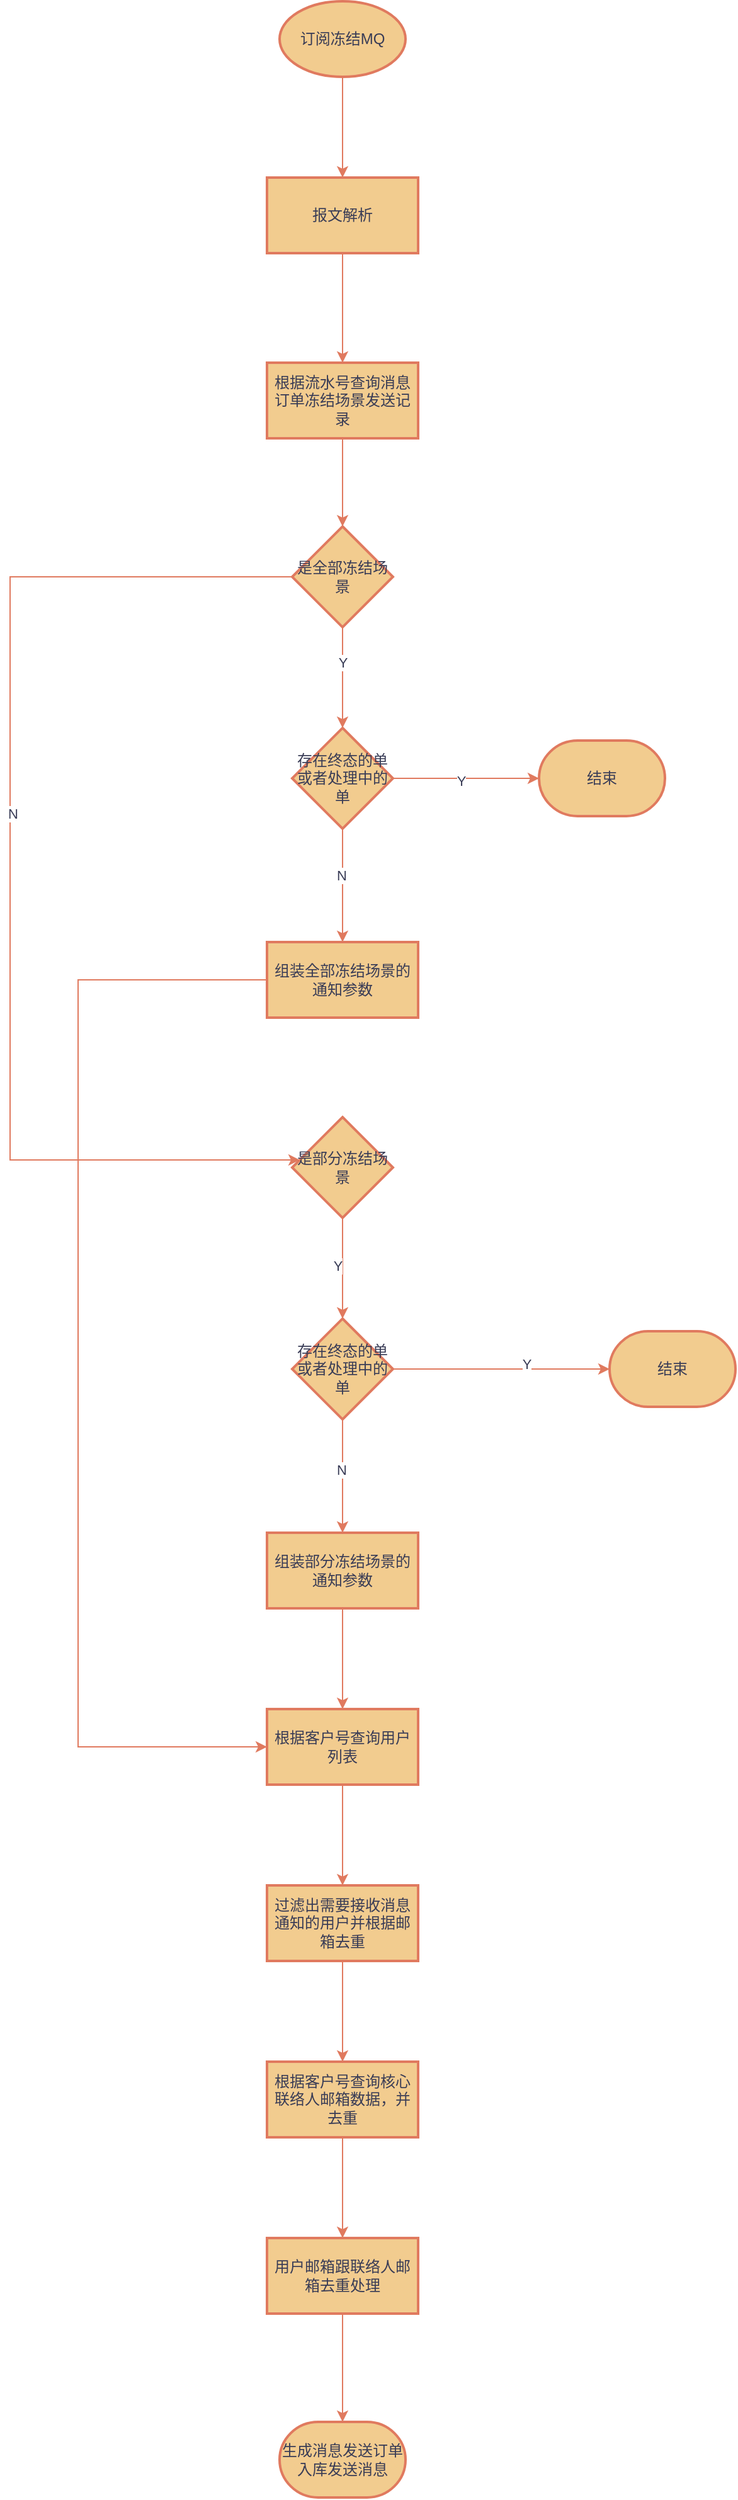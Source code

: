 <mxfile version="24.7.17">
  <diagram name="第 1 页" id="y23zJC-ibaUSwDfEZjqt">
    <mxGraphModel dx="1834" dy="738" grid="0" gridSize="10" guides="1" tooltips="1" connect="1" arrows="1" fold="1" page="0" pageScale="1" pageWidth="827" pageHeight="1169" math="0" shadow="0">
      <root>
        <mxCell id="0" />
        <mxCell id="1" parent="0" />
        <mxCell id="GsDfIZI1BmOcHpEg2Qrt-5" value="" style="edgeStyle=orthogonalEdgeStyle;rounded=0;orthogonalLoop=1;jettySize=auto;html=1;strokeColor=#E07A5F;fontColor=#393C56;fillColor=#F2CC8F;" edge="1" parent="1" source="GsDfIZI1BmOcHpEg2Qrt-1" target="GsDfIZI1BmOcHpEg2Qrt-4">
          <mxGeometry relative="1" as="geometry" />
        </mxCell>
        <mxCell id="GsDfIZI1BmOcHpEg2Qrt-1" value="订阅冻结MQ" style="strokeWidth=2;html=1;shape=mxgraph.flowchart.start_1;whiteSpace=wrap;strokeColor=#E07A5F;fontColor=#393C56;fillColor=#F2CC8F;" vertex="1" parent="1">
          <mxGeometry x="126" y="54" width="100" height="60" as="geometry" />
        </mxCell>
        <mxCell id="GsDfIZI1BmOcHpEg2Qrt-8" value="" style="edgeStyle=orthogonalEdgeStyle;rounded=0;orthogonalLoop=1;jettySize=auto;html=1;strokeColor=#E07A5F;fontColor=#393C56;fillColor=#F2CC8F;" edge="1" parent="1" source="GsDfIZI1BmOcHpEg2Qrt-2" target="GsDfIZI1BmOcHpEg2Qrt-7">
          <mxGeometry relative="1" as="geometry" />
        </mxCell>
        <mxCell id="GsDfIZI1BmOcHpEg2Qrt-2" value="根据流水号查询消息订单冻结场景发送记录" style="whiteSpace=wrap;html=1;fillColor=#F2CC8F;strokeColor=#E07A5F;fontColor=#393C56;strokeWidth=2;" vertex="1" parent="1">
          <mxGeometry x="116" y="341" width="120" height="60" as="geometry" />
        </mxCell>
        <mxCell id="GsDfIZI1BmOcHpEg2Qrt-6" style="edgeStyle=orthogonalEdgeStyle;rounded=0;orthogonalLoop=1;jettySize=auto;html=1;exitX=0.5;exitY=1;exitDx=0;exitDy=0;strokeColor=#E07A5F;fontColor=#393C56;fillColor=#F2CC8F;" edge="1" parent="1" source="GsDfIZI1BmOcHpEg2Qrt-4" target="GsDfIZI1BmOcHpEg2Qrt-2">
          <mxGeometry relative="1" as="geometry" />
        </mxCell>
        <mxCell id="GsDfIZI1BmOcHpEg2Qrt-4" value="报文解析" style="whiteSpace=wrap;html=1;fillColor=#F2CC8F;strokeColor=#E07A5F;fontColor=#393C56;strokeWidth=2;" vertex="1" parent="1">
          <mxGeometry x="116" y="194" width="120" height="60" as="geometry" />
        </mxCell>
        <mxCell id="GsDfIZI1BmOcHpEg2Qrt-13" value="" style="edgeStyle=orthogonalEdgeStyle;rounded=0;orthogonalLoop=1;jettySize=auto;html=1;strokeColor=#E07A5F;fontColor=#393C56;fillColor=#F2CC8F;" edge="1" parent="1" source="GsDfIZI1BmOcHpEg2Qrt-7" target="GsDfIZI1BmOcHpEg2Qrt-12">
          <mxGeometry relative="1" as="geometry" />
        </mxCell>
        <mxCell id="GsDfIZI1BmOcHpEg2Qrt-18" value="Y" style="edgeLabel;html=1;align=center;verticalAlign=middle;resizable=0;points=[];strokeColor=#E07A5F;fontColor=#393C56;fillColor=#F2CC8F;" vertex="1" connectable="0" parent="GsDfIZI1BmOcHpEg2Qrt-13">
          <mxGeometry x="-0.3" relative="1" as="geometry">
            <mxPoint as="offset" />
          </mxGeometry>
        </mxCell>
        <mxCell id="GsDfIZI1BmOcHpEg2Qrt-22" value="" style="edgeStyle=orthogonalEdgeStyle;rounded=0;orthogonalLoop=1;jettySize=auto;html=1;strokeColor=#E07A5F;fontColor=#393C56;fillColor=#F2CC8F;" edge="1" parent="1" source="GsDfIZI1BmOcHpEg2Qrt-7" target="GsDfIZI1BmOcHpEg2Qrt-21">
          <mxGeometry relative="1" as="geometry">
            <Array as="points">
              <mxPoint x="-88" y="511" />
              <mxPoint x="-88" y="974" />
            </Array>
          </mxGeometry>
        </mxCell>
        <mxCell id="GsDfIZI1BmOcHpEg2Qrt-23" value="N" style="edgeLabel;html=1;align=center;verticalAlign=middle;resizable=0;points=[];strokeColor=#E07A5F;fontColor=#393C56;fillColor=#F2CC8F;" vertex="1" connectable="0" parent="GsDfIZI1BmOcHpEg2Qrt-22">
          <mxGeometry x="-0.101" y="2" relative="1" as="geometry">
            <mxPoint as="offset" />
          </mxGeometry>
        </mxCell>
        <mxCell id="GsDfIZI1BmOcHpEg2Qrt-7" value="是全部冻结场景" style="rhombus;whiteSpace=wrap;html=1;fillColor=#F2CC8F;strokeColor=#E07A5F;fontColor=#393C56;strokeWidth=2;" vertex="1" parent="1">
          <mxGeometry x="136" y="471" width="80" height="80" as="geometry" />
        </mxCell>
        <mxCell id="GsDfIZI1BmOcHpEg2Qrt-20" value="" style="edgeStyle=orthogonalEdgeStyle;rounded=0;orthogonalLoop=1;jettySize=auto;html=1;strokeColor=#E07A5F;fontColor=#393C56;fillColor=#F2CC8F;" edge="1" parent="1" source="GsDfIZI1BmOcHpEg2Qrt-12" target="GsDfIZI1BmOcHpEg2Qrt-19">
          <mxGeometry relative="1" as="geometry" />
        </mxCell>
        <mxCell id="GsDfIZI1BmOcHpEg2Qrt-31" value="N" style="edgeLabel;html=1;align=center;verticalAlign=middle;resizable=0;points=[];strokeColor=#E07A5F;fontColor=#393C56;fillColor=#F2CC8F;" vertex="1" connectable="0" parent="GsDfIZI1BmOcHpEg2Qrt-20">
          <mxGeometry x="-0.178" y="-1" relative="1" as="geometry">
            <mxPoint as="offset" />
          </mxGeometry>
        </mxCell>
        <mxCell id="GsDfIZI1BmOcHpEg2Qrt-12" value="存在终态的单或者处理中的单" style="rhombus;whiteSpace=wrap;html=1;fillColor=#F2CC8F;strokeColor=#E07A5F;fontColor=#393C56;strokeWidth=2;" vertex="1" parent="1">
          <mxGeometry x="136" y="631" width="80" height="80" as="geometry" />
        </mxCell>
        <mxCell id="GsDfIZI1BmOcHpEg2Qrt-16" value="结束" style="strokeWidth=2;html=1;shape=mxgraph.flowchart.terminator;whiteSpace=wrap;strokeColor=#E07A5F;fontColor=#393C56;fillColor=#F2CC8F;" vertex="1" parent="1">
          <mxGeometry x="332" y="641" width="100" height="60" as="geometry" />
        </mxCell>
        <mxCell id="GsDfIZI1BmOcHpEg2Qrt-17" style="edgeStyle=orthogonalEdgeStyle;rounded=0;orthogonalLoop=1;jettySize=auto;html=1;exitX=1;exitY=0.5;exitDx=0;exitDy=0;entryX=0;entryY=0.5;entryDx=0;entryDy=0;entryPerimeter=0;strokeColor=#E07A5F;fontColor=#393C56;fillColor=#F2CC8F;" edge="1" parent="1" source="GsDfIZI1BmOcHpEg2Qrt-12" target="GsDfIZI1BmOcHpEg2Qrt-16">
          <mxGeometry relative="1" as="geometry" />
        </mxCell>
        <mxCell id="GsDfIZI1BmOcHpEg2Qrt-30" value="Y" style="edgeLabel;html=1;align=center;verticalAlign=middle;resizable=0;points=[];strokeColor=#E07A5F;fontColor=#393C56;fillColor=#F2CC8F;" vertex="1" connectable="0" parent="GsDfIZI1BmOcHpEg2Qrt-17">
          <mxGeometry x="-0.069" y="-2" relative="1" as="geometry">
            <mxPoint as="offset" />
          </mxGeometry>
        </mxCell>
        <mxCell id="GsDfIZI1BmOcHpEg2Qrt-36" style="edgeStyle=orthogonalEdgeStyle;rounded=0;orthogonalLoop=1;jettySize=auto;html=1;exitX=0;exitY=0.5;exitDx=0;exitDy=0;entryX=0;entryY=0.5;entryDx=0;entryDy=0;strokeColor=#E07A5F;fontColor=#393C56;fillColor=#F2CC8F;" edge="1" parent="1" source="GsDfIZI1BmOcHpEg2Qrt-19" target="GsDfIZI1BmOcHpEg2Qrt-34">
          <mxGeometry relative="1" as="geometry">
            <Array as="points">
              <mxPoint x="-34" y="831" />
              <mxPoint x="-34" y="1440" />
            </Array>
          </mxGeometry>
        </mxCell>
        <mxCell id="GsDfIZI1BmOcHpEg2Qrt-19" value="组装全部冻结场景的通知参数" style="whiteSpace=wrap;html=1;fillColor=#F2CC8F;strokeColor=#E07A5F;fontColor=#393C56;strokeWidth=2;" vertex="1" parent="1">
          <mxGeometry x="116" y="801" width="120" height="60" as="geometry" />
        </mxCell>
        <mxCell id="GsDfIZI1BmOcHpEg2Qrt-25" value="" style="edgeStyle=orthogonalEdgeStyle;rounded=0;orthogonalLoop=1;jettySize=auto;html=1;strokeColor=#E07A5F;fontColor=#393C56;fillColor=#F2CC8F;" edge="1" parent="1" source="GsDfIZI1BmOcHpEg2Qrt-21" target="GsDfIZI1BmOcHpEg2Qrt-24">
          <mxGeometry relative="1" as="geometry" />
        </mxCell>
        <mxCell id="GsDfIZI1BmOcHpEg2Qrt-28" value="Y" style="edgeLabel;html=1;align=center;verticalAlign=middle;resizable=0;points=[];strokeColor=#E07A5F;fontColor=#393C56;fillColor=#F2CC8F;" vertex="1" connectable="0" parent="GsDfIZI1BmOcHpEg2Qrt-25">
          <mxGeometry x="-0.05" y="-4" relative="1" as="geometry">
            <mxPoint as="offset" />
          </mxGeometry>
        </mxCell>
        <mxCell id="GsDfIZI1BmOcHpEg2Qrt-21" value="是部分冻结场景" style="rhombus;whiteSpace=wrap;html=1;fillColor=#F2CC8F;strokeColor=#E07A5F;fontColor=#393C56;strokeWidth=2;" vertex="1" parent="1">
          <mxGeometry x="136" y="940" width="80" height="80" as="geometry" />
        </mxCell>
        <mxCell id="GsDfIZI1BmOcHpEg2Qrt-27" style="edgeStyle=orthogonalEdgeStyle;rounded=0;orthogonalLoop=1;jettySize=auto;html=1;exitX=1;exitY=0.5;exitDx=0;exitDy=0;strokeColor=#E07A5F;fontColor=#393C56;fillColor=#F2CC8F;" edge="1" parent="1" source="GsDfIZI1BmOcHpEg2Qrt-24" target="GsDfIZI1BmOcHpEg2Qrt-26">
          <mxGeometry relative="1" as="geometry" />
        </mxCell>
        <mxCell id="GsDfIZI1BmOcHpEg2Qrt-29" value="Y" style="edgeLabel;html=1;align=center;verticalAlign=middle;resizable=0;points=[];strokeColor=#E07A5F;fontColor=#393C56;fillColor=#F2CC8F;" vertex="1" connectable="0" parent="GsDfIZI1BmOcHpEg2Qrt-27">
          <mxGeometry x="0.233" y="4" relative="1" as="geometry">
            <mxPoint as="offset" />
          </mxGeometry>
        </mxCell>
        <mxCell id="GsDfIZI1BmOcHpEg2Qrt-33" value="" style="edgeStyle=orthogonalEdgeStyle;rounded=0;orthogonalLoop=1;jettySize=auto;html=1;strokeColor=#E07A5F;fontColor=#393C56;fillColor=#F2CC8F;" edge="1" parent="1" source="GsDfIZI1BmOcHpEg2Qrt-24" target="GsDfIZI1BmOcHpEg2Qrt-32">
          <mxGeometry relative="1" as="geometry" />
        </mxCell>
        <mxCell id="GsDfIZI1BmOcHpEg2Qrt-37" value="N" style="edgeLabel;html=1;align=center;verticalAlign=middle;resizable=0;points=[];strokeColor=#E07A5F;fontColor=#393C56;fillColor=#F2CC8F;" vertex="1" connectable="0" parent="GsDfIZI1BmOcHpEg2Qrt-33">
          <mxGeometry x="-0.111" y="-1" relative="1" as="geometry">
            <mxPoint as="offset" />
          </mxGeometry>
        </mxCell>
        <mxCell id="GsDfIZI1BmOcHpEg2Qrt-24" value="存在终态的单或者处理中的单" style="rhombus;whiteSpace=wrap;html=1;fillColor=#F2CC8F;strokeColor=#E07A5F;fontColor=#393C56;strokeWidth=2;" vertex="1" parent="1">
          <mxGeometry x="136" y="1100" width="80" height="80" as="geometry" />
        </mxCell>
        <mxCell id="GsDfIZI1BmOcHpEg2Qrt-26" value="结束" style="strokeWidth=2;html=1;shape=mxgraph.flowchart.terminator;whiteSpace=wrap;strokeColor=#E07A5F;fontColor=#393C56;fillColor=#F2CC8F;" vertex="1" parent="1">
          <mxGeometry x="388" y="1110" width="100" height="60" as="geometry" />
        </mxCell>
        <mxCell id="GsDfIZI1BmOcHpEg2Qrt-35" value="" style="edgeStyle=orthogonalEdgeStyle;rounded=0;orthogonalLoop=1;jettySize=auto;html=1;strokeColor=#E07A5F;fontColor=#393C56;fillColor=#F2CC8F;" edge="1" parent="1" source="GsDfIZI1BmOcHpEg2Qrt-32" target="GsDfIZI1BmOcHpEg2Qrt-34">
          <mxGeometry relative="1" as="geometry" />
        </mxCell>
        <mxCell id="GsDfIZI1BmOcHpEg2Qrt-32" value="组装部分冻结场景的通知参数" style="whiteSpace=wrap;html=1;fillColor=#F2CC8F;strokeColor=#E07A5F;fontColor=#393C56;strokeWidth=2;" vertex="1" parent="1">
          <mxGeometry x="116" y="1270" width="120" height="60" as="geometry" />
        </mxCell>
        <mxCell id="GsDfIZI1BmOcHpEg2Qrt-39" value="" style="edgeStyle=orthogonalEdgeStyle;rounded=0;orthogonalLoop=1;jettySize=auto;html=1;strokeColor=#E07A5F;fontColor=#393C56;fillColor=#F2CC8F;" edge="1" parent="1" source="GsDfIZI1BmOcHpEg2Qrt-34" target="GsDfIZI1BmOcHpEg2Qrt-38">
          <mxGeometry relative="1" as="geometry" />
        </mxCell>
        <mxCell id="GsDfIZI1BmOcHpEg2Qrt-34" value="根据客户号查询用户列表" style="whiteSpace=wrap;html=1;fillColor=#F2CC8F;strokeColor=#E07A5F;fontColor=#393C56;strokeWidth=2;" vertex="1" parent="1">
          <mxGeometry x="116" y="1410" width="120" height="60" as="geometry" />
        </mxCell>
        <mxCell id="GsDfIZI1BmOcHpEg2Qrt-41" value="" style="edgeStyle=orthogonalEdgeStyle;rounded=0;orthogonalLoop=1;jettySize=auto;html=1;strokeColor=#E07A5F;fontColor=#393C56;fillColor=#F2CC8F;" edge="1" parent="1" source="GsDfIZI1BmOcHpEg2Qrt-38" target="GsDfIZI1BmOcHpEg2Qrt-40">
          <mxGeometry relative="1" as="geometry" />
        </mxCell>
        <mxCell id="GsDfIZI1BmOcHpEg2Qrt-38" value="过滤出需要接收消息通知的用户并根据邮箱去重" style="whiteSpace=wrap;html=1;fillColor=#F2CC8F;strokeColor=#E07A5F;fontColor=#393C56;strokeWidth=2;" vertex="1" parent="1">
          <mxGeometry x="116" y="1550" width="120" height="60" as="geometry" />
        </mxCell>
        <mxCell id="GsDfIZI1BmOcHpEg2Qrt-43" value="" style="edgeStyle=orthogonalEdgeStyle;rounded=0;orthogonalLoop=1;jettySize=auto;html=1;strokeColor=#E07A5F;fontColor=#393C56;fillColor=#F2CC8F;" edge="1" parent="1" source="GsDfIZI1BmOcHpEg2Qrt-40" target="GsDfIZI1BmOcHpEg2Qrt-42">
          <mxGeometry relative="1" as="geometry" />
        </mxCell>
        <mxCell id="GsDfIZI1BmOcHpEg2Qrt-40" value="根据客户号查询核心联络人邮箱数据，并去重" style="whiteSpace=wrap;html=1;fillColor=#F2CC8F;strokeColor=#E07A5F;fontColor=#393C56;strokeWidth=2;" vertex="1" parent="1">
          <mxGeometry x="116" y="1690" width="120" height="60" as="geometry" />
        </mxCell>
        <mxCell id="GsDfIZI1BmOcHpEg2Qrt-47" style="edgeStyle=orthogonalEdgeStyle;rounded=0;orthogonalLoop=1;jettySize=auto;html=1;exitX=0.5;exitY=1;exitDx=0;exitDy=0;strokeColor=#E07A5F;fontColor=#393C56;fillColor=#F2CC8F;" edge="1" parent="1" source="GsDfIZI1BmOcHpEg2Qrt-42" target="GsDfIZI1BmOcHpEg2Qrt-46">
          <mxGeometry relative="1" as="geometry" />
        </mxCell>
        <mxCell id="GsDfIZI1BmOcHpEg2Qrt-42" value="用户邮箱跟联络人邮箱去重处理" style="whiteSpace=wrap;html=1;fillColor=#F2CC8F;strokeColor=#E07A5F;fontColor=#393C56;strokeWidth=2;" vertex="1" parent="1">
          <mxGeometry x="116" y="1830" width="120" height="60" as="geometry" />
        </mxCell>
        <mxCell id="GsDfIZI1BmOcHpEg2Qrt-46" value="生成消息发送订单入库发送消息" style="strokeWidth=2;html=1;shape=mxgraph.flowchart.terminator;whiteSpace=wrap;strokeColor=#E07A5F;fontColor=#393C56;fillColor=#F2CC8F;" vertex="1" parent="1">
          <mxGeometry x="126" y="1976" width="100" height="60" as="geometry" />
        </mxCell>
      </root>
    </mxGraphModel>
  </diagram>
</mxfile>
